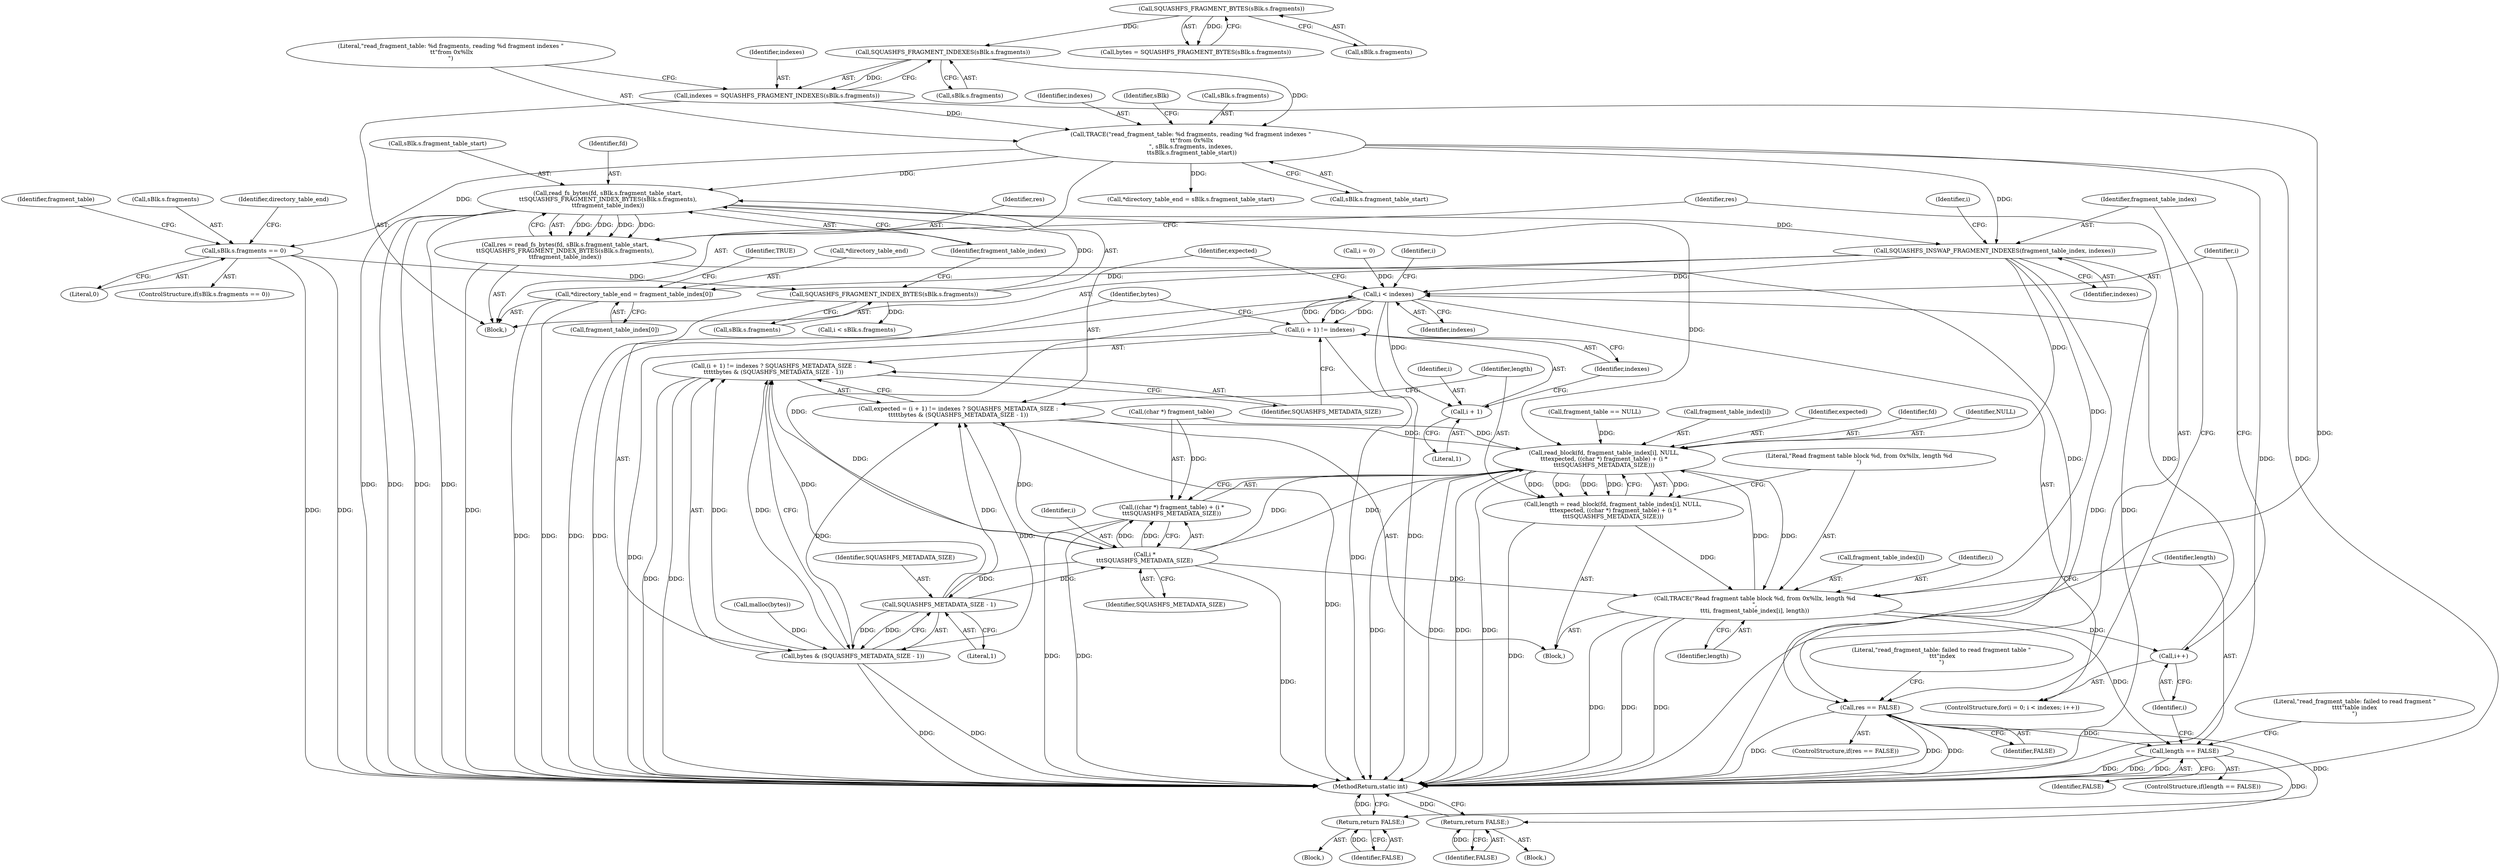 digraph "1_squashfs-tools_f95864afe8833fe3ad782d714b41378e860977b1_2@API" {
"1000168" [label="(Call,read_fs_bytes(fd, sBlk.s.fragment_table_start,\n\t\tSQUASHFS_FRAGMENT_INDEX_BYTES(sBlk.s.fragments),\n\t\tfragment_table_index))"];
"1000124" [label="(Call,TRACE(\"read_fragment_table: %d fragments, reading %d fragment indexes \"\n \t\t\"from 0x%llx\n\", sBlk.s.fragments, indexes,\n \t\tsBlk.s.fragment_table_start))"];
"1000117" [label="(Call,SQUASHFS_FRAGMENT_INDEXES(sBlk.s.fragments))"];
"1000108" [label="(Call,SQUASHFS_FRAGMENT_BYTES(sBlk.s.fragments))"];
"1000115" [label="(Call,indexes = SQUASHFS_FRAGMENT_INDEXES(sBlk.s.fragments))"];
"1000175" [label="(Call,SQUASHFS_FRAGMENT_INDEX_BYTES(sBlk.s.fragments))"];
"1000138" [label="(Call,sBlk.s.fragments == 0)"];
"1000166" [label="(Call,res = read_fs_bytes(fd, sBlk.s.fragment_table_start,\n\t\tSQUASHFS_FRAGMENT_INDEX_BYTES(sBlk.s.fragments),\n\t\tfragment_table_index))"];
"1000183" [label="(Call,res == FALSE)"];
"1000189" [label="(Return,return FALSE;)"];
"1000244" [label="(Call,length == FALSE)"];
"1000250" [label="(Return,return FALSE;)"];
"1000191" [label="(Call,SQUASHFS_INSWAP_FRAGMENT_INDEXES(fragment_table_index, indexes))"];
"1000198" [label="(Call,i < indexes)"];
"1000208" [label="(Call,(i + 1) != indexes)"];
"1000209" [label="(Call,i + 1)"];
"1000233" [label="(Call,i *\n\t\t\tSQUASHFS_METADATA_SIZE)"];
"1000205" [label="(Call,expected = (i + 1) != indexes ? SQUASHFS_METADATA_SIZE :\n\t\t\t\t\tbytes & (SQUASHFS_METADATA_SIZE - 1))"];
"1000222" [label="(Call,read_block(fd, fragment_table_index[i], NULL,\n\t\t\texpected, ((char *) fragment_table) + (i *\n\t\t\tSQUASHFS_METADATA_SIZE)))"];
"1000220" [label="(Call,length = read_block(fd, fragment_table_index[i], NULL,\n\t\t\texpected, ((char *) fragment_table) + (i *\n\t\t\tSQUASHFS_METADATA_SIZE)))"];
"1000236" [label="(Call,TRACE(\"Read fragment table block %d, from 0x%llx, length %d\n\",\n\t\t\ti, fragment_table_index[i], length))"];
"1000201" [label="(Call,i++)"];
"1000207" [label="(Call,(i + 1) != indexes ? SQUASHFS_METADATA_SIZE :\n\t\t\t\t\tbytes & (SQUASHFS_METADATA_SIZE - 1))"];
"1000216" [label="(Call,SQUASHFS_METADATA_SIZE - 1)"];
"1000214" [label="(Call,bytes & (SQUASHFS_METADATA_SIZE - 1))"];
"1000229" [label="(Call,((char *) fragment_table) + (i *\n\t\t\tSQUASHFS_METADATA_SIZE))"];
"1000270" [label="(Call,*directory_table_end = fragment_table_index[0])"];
"1000251" [label="(Identifier,FALSE)"];
"1000230" [label="(Call,(char *) fragment_table)"];
"1000124" [label="(Call,TRACE(\"read_fragment_table: %d fragments, reading %d fragment indexes \"\n \t\t\"from 0x%llx\n\", sBlk.s.fragments, indexes,\n \t\tsBlk.s.fragment_table_start))"];
"1000131" [label="(Identifier,indexes)"];
"1000184" [label="(Identifier,res)"];
"1000102" [label="(Block,)"];
"1000222" [label="(Call,read_block(fd, fragment_table_index[i], NULL,\n\t\t\texpected, ((char *) fragment_table) + (i *\n\t\t\tSQUASHFS_METADATA_SIZE)))"];
"1000191" [label="(Call,SQUASHFS_INSWAP_FRAGMENT_INDEXES(fragment_table_index, indexes))"];
"1000256" [label="(Call,i < sBlk.s.fragments)"];
"1000141" [label="(Identifier,sBlk)"];
"1000206" [label="(Identifier,expected)"];
"1000186" [label="(Block,)"];
"1000125" [label="(Literal,\"read_fragment_table: %d fragments, reading %d fragment indexes \"\n \t\t\"from 0x%llx\n\")"];
"1000199" [label="(Identifier,i)"];
"1000202" [label="(Identifier,i)"];
"1000214" [label="(Call,bytes & (SQUASHFS_METADATA_SIZE - 1))"];
"1000176" [label="(Call,sBlk.s.fragments)"];
"1000229" [label="(Call,((char *) fragment_table) + (i *\n\t\t\tSQUASHFS_METADATA_SIZE))"];
"1000209" [label="(Call,i + 1)"];
"1000167" [label="(Identifier,res)"];
"1000215" [label="(Identifier,bytes)"];
"1000196" [label="(Identifier,i)"];
"1000192" [label="(Identifier,fragment_table_index)"];
"1000234" [label="(Identifier,i)"];
"1000168" [label="(Call,read_fs_bytes(fd, sBlk.s.fragment_table_start,\n\t\tSQUASHFS_FRAGMENT_INDEX_BYTES(sBlk.s.fragments),\n\t\tfragment_table_index))"];
"1000236" [label="(Call,TRACE(\"Read fragment table block %d, from 0x%llx, length %d\n\",\n\t\t\ti, fragment_table_index[i], length))"];
"1000144" [label="(Literal,0)"];
"1000195" [label="(Call,i = 0)"];
"1000137" [label="(ControlStructure,if(sBlk.s.fragments == 0))"];
"1000198" [label="(Call,i < indexes)"];
"1000194" [label="(ControlStructure,for(i = 0; i < indexes; i++))"];
"1000239" [label="(Call,fragment_table_index[i])"];
"1000270" [label="(Call,*directory_table_end = fragment_table_index[0])"];
"1000161" [label="(Call,fragment_table == NULL)"];
"1000126" [label="(Call,sBlk.s.fragments)"];
"1000213" [label="(Identifier,SQUASHFS_METADATA_SIZE)"];
"1000188" [label="(Literal,\"read_fragment_table: failed to read fragment table \"\n \t\t\t\"index\n\")"];
"1000278" [label="(MethodReturn,static int)"];
"1000212" [label="(Identifier,indexes)"];
"1000146" [label="(Call,*directory_table_end = sBlk.s.fragment_table_start)"];
"1000208" [label="(Call,(i + 1) != indexes)"];
"1000116" [label="(Identifier,indexes)"];
"1000224" [label="(Call,fragment_table_index[i])"];
"1000185" [label="(Identifier,FALSE)"];
"1000181" [label="(Identifier,fragment_table_index)"];
"1000249" [label="(Literal,\"read_fragment_table: failed to read fragment \"\n\t\t\t\t\"table index\n\")"];
"1000228" [label="(Identifier,expected)"];
"1000218" [label="(Literal,1)"];
"1000244" [label="(Call,length == FALSE)"];
"1000233" [label="(Call,i *\n\t\t\tSQUASHFS_METADATA_SIZE)"];
"1000183" [label="(Call,res == FALSE)"];
"1000207" [label="(Call,(i + 1) != indexes ? SQUASHFS_METADATA_SIZE :\n\t\t\t\t\tbytes & (SQUASHFS_METADATA_SIZE - 1))"];
"1000190" [label="(Identifier,FALSE)"];
"1000169" [label="(Identifier,fd)"];
"1000106" [label="(Call,bytes = SQUASHFS_FRAGMENT_BYTES(sBlk.s.fragments))"];
"1000277" [label="(Identifier,TRUE)"];
"1000271" [label="(Call,*directory_table_end)"];
"1000158" [label="(Call,malloc(bytes))"];
"1000166" [label="(Call,res = read_fs_bytes(fd, sBlk.s.fragment_table_start,\n\t\tSQUASHFS_FRAGMENT_INDEX_BYTES(sBlk.s.fragments),\n\t\tfragment_table_index))"];
"1000235" [label="(Identifier,SQUASHFS_METADATA_SIZE)"];
"1000221" [label="(Identifier,length)"];
"1000148" [label="(Identifier,directory_table_end)"];
"1000193" [label="(Identifier,indexes)"];
"1000220" [label="(Call,length = read_block(fd, fragment_table_index[i], NULL,\n\t\t\texpected, ((char *) fragment_table) + (i *\n\t\t\tSQUASHFS_METADATA_SIZE)))"];
"1000238" [label="(Identifier,i)"];
"1000245" [label="(Identifier,length)"];
"1000246" [label="(Identifier,FALSE)"];
"1000157" [label="(Identifier,fragment_table)"];
"1000139" [label="(Call,sBlk.s.fragments)"];
"1000175" [label="(Call,SQUASHFS_FRAGMENT_INDEX_BYTES(sBlk.s.fragments))"];
"1000132" [label="(Call,sBlk.s.fragment_table_start)"];
"1000250" [label="(Return,return FALSE;)"];
"1000108" [label="(Call,SQUASHFS_FRAGMENT_BYTES(sBlk.s.fragments))"];
"1000210" [label="(Identifier,i)"];
"1000200" [label="(Identifier,indexes)"];
"1000201" [label="(Call,i++)"];
"1000242" [label="(Identifier,length)"];
"1000273" [label="(Call,fragment_table_index[0])"];
"1000237" [label="(Literal,\"Read fragment table block %d, from 0x%llx, length %d\n\")"];
"1000118" [label="(Call,sBlk.s.fragments)"];
"1000223" [label="(Identifier,fd)"];
"1000138" [label="(Call,sBlk.s.fragments == 0)"];
"1000227" [label="(Identifier,NULL)"];
"1000216" [label="(Call,SQUASHFS_METADATA_SIZE - 1)"];
"1000205" [label="(Call,expected = (i + 1) != indexes ? SQUASHFS_METADATA_SIZE :\n\t\t\t\t\tbytes & (SQUASHFS_METADATA_SIZE - 1))"];
"1000117" [label="(Call,SQUASHFS_FRAGMENT_INDEXES(sBlk.s.fragments))"];
"1000203" [label="(Block,)"];
"1000243" [label="(ControlStructure,if(length == FALSE))"];
"1000109" [label="(Call,sBlk.s.fragments)"];
"1000170" [label="(Call,sBlk.s.fragment_table_start)"];
"1000254" [label="(Identifier,i)"];
"1000211" [label="(Literal,1)"];
"1000247" [label="(Block,)"];
"1000115" [label="(Call,indexes = SQUASHFS_FRAGMENT_INDEXES(sBlk.s.fragments))"];
"1000189" [label="(Return,return FALSE;)"];
"1000217" [label="(Identifier,SQUASHFS_METADATA_SIZE)"];
"1000182" [label="(ControlStructure,if(res == FALSE))"];
"1000168" -> "1000166"  [label="AST: "];
"1000168" -> "1000181"  [label="CFG: "];
"1000169" -> "1000168"  [label="AST: "];
"1000170" -> "1000168"  [label="AST: "];
"1000175" -> "1000168"  [label="AST: "];
"1000181" -> "1000168"  [label="AST: "];
"1000166" -> "1000168"  [label="CFG: "];
"1000168" -> "1000278"  [label="DDG: "];
"1000168" -> "1000278"  [label="DDG: "];
"1000168" -> "1000278"  [label="DDG: "];
"1000168" -> "1000278"  [label="DDG: "];
"1000168" -> "1000166"  [label="DDG: "];
"1000168" -> "1000166"  [label="DDG: "];
"1000168" -> "1000166"  [label="DDG: "];
"1000168" -> "1000166"  [label="DDG: "];
"1000124" -> "1000168"  [label="DDG: "];
"1000175" -> "1000168"  [label="DDG: "];
"1000168" -> "1000191"  [label="DDG: "];
"1000168" -> "1000222"  [label="DDG: "];
"1000124" -> "1000102"  [label="AST: "];
"1000124" -> "1000132"  [label="CFG: "];
"1000125" -> "1000124"  [label="AST: "];
"1000126" -> "1000124"  [label="AST: "];
"1000131" -> "1000124"  [label="AST: "];
"1000132" -> "1000124"  [label="AST: "];
"1000141" -> "1000124"  [label="CFG: "];
"1000124" -> "1000278"  [label="DDG: "];
"1000124" -> "1000278"  [label="DDG: "];
"1000117" -> "1000124"  [label="DDG: "];
"1000115" -> "1000124"  [label="DDG: "];
"1000124" -> "1000138"  [label="DDG: "];
"1000124" -> "1000146"  [label="DDG: "];
"1000124" -> "1000191"  [label="DDG: "];
"1000117" -> "1000115"  [label="AST: "];
"1000117" -> "1000118"  [label="CFG: "];
"1000118" -> "1000117"  [label="AST: "];
"1000115" -> "1000117"  [label="CFG: "];
"1000117" -> "1000115"  [label="DDG: "];
"1000108" -> "1000117"  [label="DDG: "];
"1000108" -> "1000106"  [label="AST: "];
"1000108" -> "1000109"  [label="CFG: "];
"1000109" -> "1000108"  [label="AST: "];
"1000106" -> "1000108"  [label="CFG: "];
"1000108" -> "1000106"  [label="DDG: "];
"1000115" -> "1000102"  [label="AST: "];
"1000116" -> "1000115"  [label="AST: "];
"1000125" -> "1000115"  [label="CFG: "];
"1000115" -> "1000278"  [label="DDG: "];
"1000175" -> "1000176"  [label="CFG: "];
"1000176" -> "1000175"  [label="AST: "];
"1000181" -> "1000175"  [label="CFG: "];
"1000175" -> "1000278"  [label="DDG: "];
"1000138" -> "1000175"  [label="DDG: "];
"1000175" -> "1000256"  [label="DDG: "];
"1000138" -> "1000137"  [label="AST: "];
"1000138" -> "1000144"  [label="CFG: "];
"1000139" -> "1000138"  [label="AST: "];
"1000144" -> "1000138"  [label="AST: "];
"1000148" -> "1000138"  [label="CFG: "];
"1000157" -> "1000138"  [label="CFG: "];
"1000138" -> "1000278"  [label="DDG: "];
"1000138" -> "1000278"  [label="DDG: "];
"1000166" -> "1000102"  [label="AST: "];
"1000167" -> "1000166"  [label="AST: "];
"1000184" -> "1000166"  [label="CFG: "];
"1000166" -> "1000278"  [label="DDG: "];
"1000166" -> "1000183"  [label="DDG: "];
"1000183" -> "1000182"  [label="AST: "];
"1000183" -> "1000185"  [label="CFG: "];
"1000184" -> "1000183"  [label="AST: "];
"1000185" -> "1000183"  [label="AST: "];
"1000188" -> "1000183"  [label="CFG: "];
"1000192" -> "1000183"  [label="CFG: "];
"1000183" -> "1000278"  [label="DDG: "];
"1000183" -> "1000278"  [label="DDG: "];
"1000183" -> "1000278"  [label="DDG: "];
"1000183" -> "1000189"  [label="DDG: "];
"1000183" -> "1000244"  [label="DDG: "];
"1000189" -> "1000186"  [label="AST: "];
"1000189" -> "1000190"  [label="CFG: "];
"1000190" -> "1000189"  [label="AST: "];
"1000278" -> "1000189"  [label="CFG: "];
"1000189" -> "1000278"  [label="DDG: "];
"1000190" -> "1000189"  [label="DDG: "];
"1000244" -> "1000243"  [label="AST: "];
"1000244" -> "1000246"  [label="CFG: "];
"1000245" -> "1000244"  [label="AST: "];
"1000246" -> "1000244"  [label="AST: "];
"1000249" -> "1000244"  [label="CFG: "];
"1000202" -> "1000244"  [label="CFG: "];
"1000244" -> "1000278"  [label="DDG: "];
"1000244" -> "1000278"  [label="DDG: "];
"1000244" -> "1000278"  [label="DDG: "];
"1000236" -> "1000244"  [label="DDG: "];
"1000244" -> "1000250"  [label="DDG: "];
"1000250" -> "1000247"  [label="AST: "];
"1000250" -> "1000251"  [label="CFG: "];
"1000251" -> "1000250"  [label="AST: "];
"1000278" -> "1000250"  [label="CFG: "];
"1000250" -> "1000278"  [label="DDG: "];
"1000251" -> "1000250"  [label="DDG: "];
"1000191" -> "1000102"  [label="AST: "];
"1000191" -> "1000193"  [label="CFG: "];
"1000192" -> "1000191"  [label="AST: "];
"1000193" -> "1000191"  [label="AST: "];
"1000196" -> "1000191"  [label="CFG: "];
"1000191" -> "1000278"  [label="DDG: "];
"1000191" -> "1000278"  [label="DDG: "];
"1000191" -> "1000198"  [label="DDG: "];
"1000191" -> "1000222"  [label="DDG: "];
"1000191" -> "1000236"  [label="DDG: "];
"1000191" -> "1000270"  [label="DDG: "];
"1000198" -> "1000194"  [label="AST: "];
"1000198" -> "1000200"  [label="CFG: "];
"1000199" -> "1000198"  [label="AST: "];
"1000200" -> "1000198"  [label="AST: "];
"1000206" -> "1000198"  [label="CFG: "];
"1000254" -> "1000198"  [label="CFG: "];
"1000198" -> "1000278"  [label="DDG: "];
"1000198" -> "1000278"  [label="DDG: "];
"1000195" -> "1000198"  [label="DDG: "];
"1000201" -> "1000198"  [label="DDG: "];
"1000208" -> "1000198"  [label="DDG: "];
"1000198" -> "1000208"  [label="DDG: "];
"1000198" -> "1000208"  [label="DDG: "];
"1000198" -> "1000209"  [label="DDG: "];
"1000198" -> "1000233"  [label="DDG: "];
"1000208" -> "1000207"  [label="AST: "];
"1000208" -> "1000212"  [label="CFG: "];
"1000209" -> "1000208"  [label="AST: "];
"1000212" -> "1000208"  [label="AST: "];
"1000213" -> "1000208"  [label="CFG: "];
"1000215" -> "1000208"  [label="CFG: "];
"1000208" -> "1000278"  [label="DDG: "];
"1000208" -> "1000278"  [label="DDG: "];
"1000209" -> "1000211"  [label="CFG: "];
"1000210" -> "1000209"  [label="AST: "];
"1000211" -> "1000209"  [label="AST: "];
"1000212" -> "1000209"  [label="CFG: "];
"1000233" -> "1000229"  [label="AST: "];
"1000233" -> "1000235"  [label="CFG: "];
"1000234" -> "1000233"  [label="AST: "];
"1000235" -> "1000233"  [label="AST: "];
"1000229" -> "1000233"  [label="CFG: "];
"1000233" -> "1000278"  [label="DDG: "];
"1000233" -> "1000205"  [label="DDG: "];
"1000233" -> "1000207"  [label="DDG: "];
"1000233" -> "1000216"  [label="DDG: "];
"1000233" -> "1000222"  [label="DDG: "];
"1000233" -> "1000222"  [label="DDG: "];
"1000233" -> "1000229"  [label="DDG: "];
"1000233" -> "1000229"  [label="DDG: "];
"1000216" -> "1000233"  [label="DDG: "];
"1000233" -> "1000236"  [label="DDG: "];
"1000205" -> "1000203"  [label="AST: "];
"1000205" -> "1000207"  [label="CFG: "];
"1000206" -> "1000205"  [label="AST: "];
"1000207" -> "1000205"  [label="AST: "];
"1000221" -> "1000205"  [label="CFG: "];
"1000205" -> "1000278"  [label="DDG: "];
"1000216" -> "1000205"  [label="DDG: "];
"1000214" -> "1000205"  [label="DDG: "];
"1000214" -> "1000205"  [label="DDG: "];
"1000205" -> "1000222"  [label="DDG: "];
"1000222" -> "1000220"  [label="AST: "];
"1000222" -> "1000229"  [label="CFG: "];
"1000223" -> "1000222"  [label="AST: "];
"1000224" -> "1000222"  [label="AST: "];
"1000227" -> "1000222"  [label="AST: "];
"1000228" -> "1000222"  [label="AST: "];
"1000229" -> "1000222"  [label="AST: "];
"1000220" -> "1000222"  [label="CFG: "];
"1000222" -> "1000278"  [label="DDG: "];
"1000222" -> "1000278"  [label="DDG: "];
"1000222" -> "1000278"  [label="DDG: "];
"1000222" -> "1000278"  [label="DDG: "];
"1000222" -> "1000220"  [label="DDG: "];
"1000222" -> "1000220"  [label="DDG: "];
"1000222" -> "1000220"  [label="DDG: "];
"1000222" -> "1000220"  [label="DDG: "];
"1000222" -> "1000220"  [label="DDG: "];
"1000236" -> "1000222"  [label="DDG: "];
"1000161" -> "1000222"  [label="DDG: "];
"1000230" -> "1000222"  [label="DDG: "];
"1000222" -> "1000236"  [label="DDG: "];
"1000220" -> "1000203"  [label="AST: "];
"1000221" -> "1000220"  [label="AST: "];
"1000237" -> "1000220"  [label="CFG: "];
"1000220" -> "1000278"  [label="DDG: "];
"1000220" -> "1000236"  [label="DDG: "];
"1000236" -> "1000203"  [label="AST: "];
"1000236" -> "1000242"  [label="CFG: "];
"1000237" -> "1000236"  [label="AST: "];
"1000238" -> "1000236"  [label="AST: "];
"1000239" -> "1000236"  [label="AST: "];
"1000242" -> "1000236"  [label="AST: "];
"1000245" -> "1000236"  [label="CFG: "];
"1000236" -> "1000278"  [label="DDG: "];
"1000236" -> "1000278"  [label="DDG: "];
"1000236" -> "1000278"  [label="DDG: "];
"1000236" -> "1000201"  [label="DDG: "];
"1000201" -> "1000194"  [label="AST: "];
"1000201" -> "1000202"  [label="CFG: "];
"1000202" -> "1000201"  [label="AST: "];
"1000199" -> "1000201"  [label="CFG: "];
"1000207" -> "1000213"  [label="CFG: "];
"1000207" -> "1000214"  [label="CFG: "];
"1000213" -> "1000207"  [label="AST: "];
"1000214" -> "1000207"  [label="AST: "];
"1000207" -> "1000278"  [label="DDG: "];
"1000207" -> "1000278"  [label="DDG: "];
"1000216" -> "1000207"  [label="DDG: "];
"1000214" -> "1000207"  [label="DDG: "];
"1000214" -> "1000207"  [label="DDG: "];
"1000216" -> "1000214"  [label="AST: "];
"1000216" -> "1000218"  [label="CFG: "];
"1000217" -> "1000216"  [label="AST: "];
"1000218" -> "1000216"  [label="AST: "];
"1000214" -> "1000216"  [label="CFG: "];
"1000216" -> "1000214"  [label="DDG: "];
"1000216" -> "1000214"  [label="DDG: "];
"1000215" -> "1000214"  [label="AST: "];
"1000214" -> "1000278"  [label="DDG: "];
"1000214" -> "1000278"  [label="DDG: "];
"1000158" -> "1000214"  [label="DDG: "];
"1000230" -> "1000229"  [label="AST: "];
"1000229" -> "1000278"  [label="DDG: "];
"1000229" -> "1000278"  [label="DDG: "];
"1000230" -> "1000229"  [label="DDG: "];
"1000270" -> "1000102"  [label="AST: "];
"1000270" -> "1000273"  [label="CFG: "];
"1000271" -> "1000270"  [label="AST: "];
"1000273" -> "1000270"  [label="AST: "];
"1000277" -> "1000270"  [label="CFG: "];
"1000270" -> "1000278"  [label="DDG: "];
"1000270" -> "1000278"  [label="DDG: "];
}
